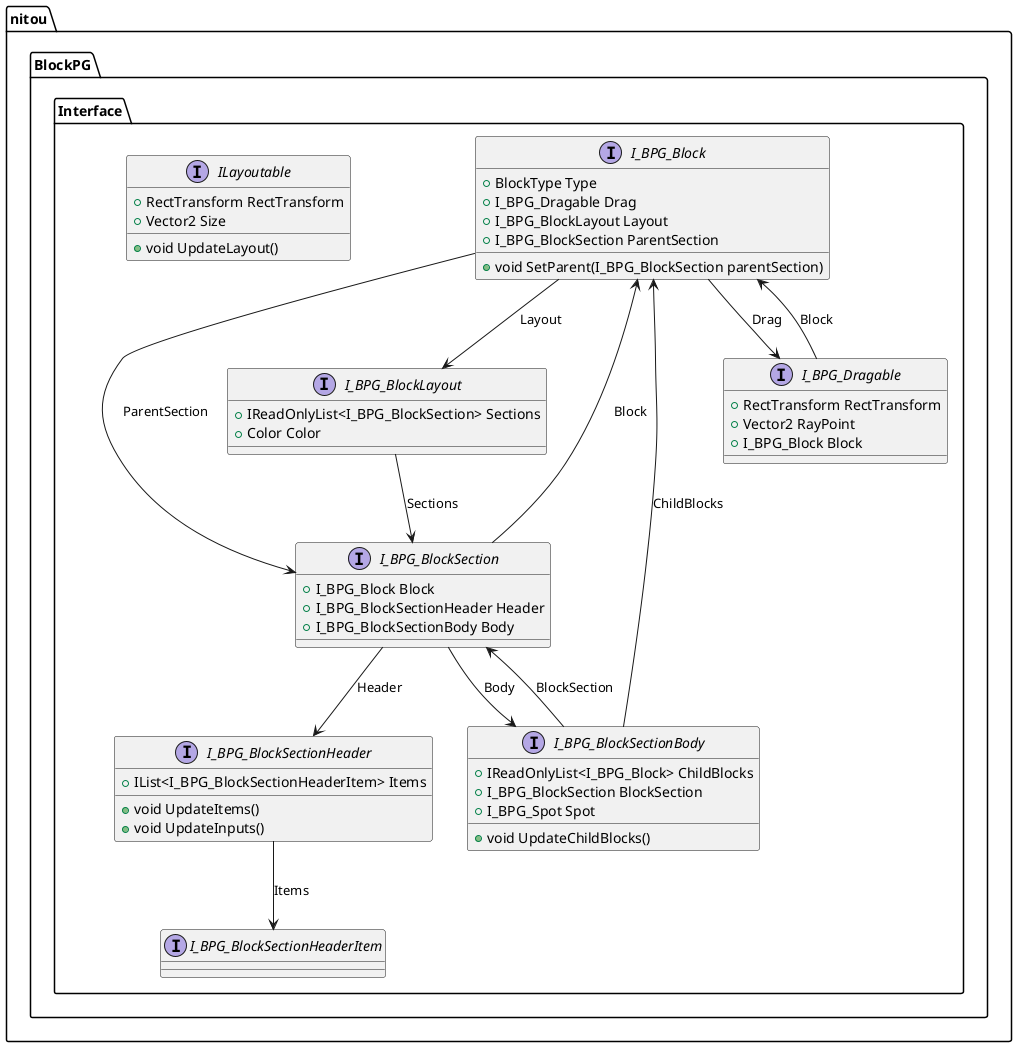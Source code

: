 @startuml BlockPG

namespace nitou.BlockPG.Interface {

    interface ILayoutable {
        + RectTransform RectTransform
        + Vector2 Size
        + void UpdateLayout()
    }

    interface I_BPG_Block {
        + BlockType Type
        + I_BPG_Dragable Drag
        + I_BPG_BlockLayout Layout
        + I_BPG_BlockSection ParentSection

        + void SetParent(I_BPG_BlockSection parentSection)
    }

    interface I_BPG_BlockLayout {
        + IReadOnlyList<I_BPG_BlockSection> Sections
        + Color Color
    }

    interface I_BPG_BlockSection {
        + I_BPG_Block Block
        + I_BPG_BlockSectionHeader Header
        + I_BPG_BlockSectionBody Body
    }

    interface I_BPG_BlockSectionBody {
        + IReadOnlyList<I_BPG_Block> ChildBlocks
        + I_BPG_BlockSection BlockSection
        + I_BPG_Spot Spot
        + void UpdateChildBlocks()
    }

    interface I_BPG_BlockSectionHeader {
        + IList<I_BPG_BlockSectionHeaderItem> Items
        + void UpdateItems()
        + void UpdateInputs()
    }

    interface I_BPG_Dragable {
        + RectTransform RectTransform
        + Vector2 RayPoint
        + I_BPG_Block Block
    }

    interface I_BPG_BlockSectionHeaderItem{ }


    ' インタフェースの関係
    I_BPG_Block -d-> I_BPG_Dragable : Drag
    I_BPG_Block -d-> I_BPG_BlockLayout : Layout
    I_BPG_Block -d-> I_BPG_BlockSection : ParentSection
    I_BPG_BlockLayout --> I_BPG_BlockSection : Sections
    I_BPG_BlockSection --> I_BPG_Block : Block
    I_BPG_BlockSection --> I_BPG_BlockSectionHeader : Header
    I_BPG_BlockSection --> I_BPG_BlockSectionBody : Body
    I_BPG_BlockSectionBody -u-> I_BPG_Block : ChildBlocks
    I_BPG_BlockSectionBody --> I_BPG_BlockSection : BlockSection
    I_BPG_BlockSectionHeader --> I_BPG_BlockSectionHeaderItem : Items
    I_BPG_Dragable --> I_BPG_Block : Block

    ' ILayoutableの継承
    ' I_BPG_BlockLayout ..|> ILayoutable
    ' I_BPG_BlockSection ..|> ILayoutable
    ' I_BPG_BlockSectionBody ..|> ILayoutable
    ' I_BPG_BlockSectionHeader ..|> ILayoutable
}
@enduml
